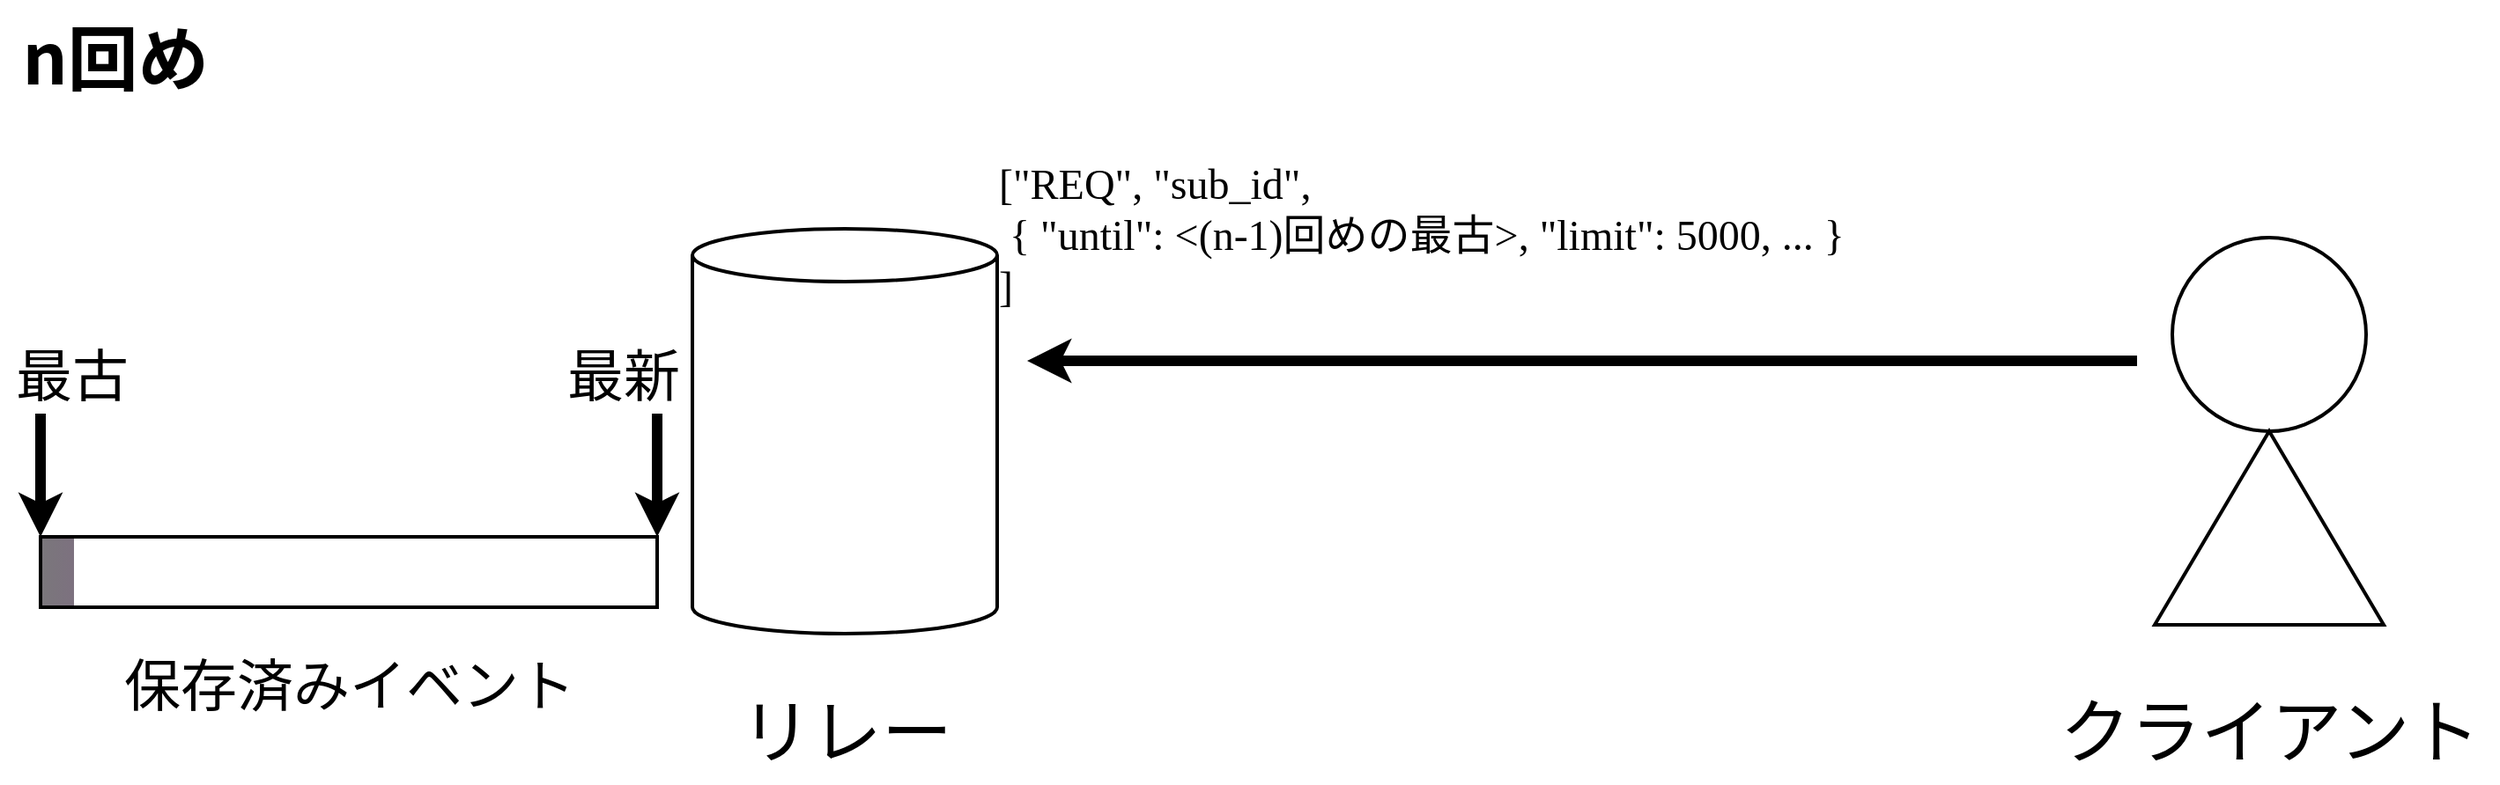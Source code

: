 <mxfile>
    <diagram id="YQlereqFKNG88Uhl_2Cm" name="ページ1">
        <mxGraphModel dx="1561" dy="1723" grid="1" gridSize="10" guides="1" tooltips="1" connect="1" arrows="1" fold="1" page="1" pageScale="1" pageWidth="1600" pageHeight="900" math="0" shadow="0">
            <root>
                <mxCell id="0"/>
                <mxCell id="1" parent="0"/>
                <mxCell id="6" value="" style="shape=cylinder3;whiteSpace=wrap;html=1;boundedLbl=1;backgroundOutline=1;size=15;strokeWidth=2;fontSize=40;fillColor=none;" parent="1" vertex="1">
                    <mxGeometry x="481" y="341" width="173" height="230" as="geometry"/>
                </mxCell>
                <mxCell id="7" value="" style="rounded=0;whiteSpace=wrap;html=1;strokeWidth=2;fontSize=40;fillColor=#AB08CC;gradientColor=#7A777B;gradientDirection=west;" parent="1" vertex="1">
                    <mxGeometry x="111" y="516" width="350" height="40" as="geometry"/>
                </mxCell>
                <mxCell id="9" value="" style="endArrow=classic;html=1;fontSize=40;strokeWidth=6;" parent="1" edge="1">
                    <mxGeometry width="50" height="50" relative="1" as="geometry">
                        <mxPoint x="1301" y="416" as="sourcePoint"/>
                        <mxPoint x="671" y="416" as="targetPoint"/>
                    </mxGeometry>
                </mxCell>
                <mxCell id="11" value="クライアント" style="text;html=1;align=center;verticalAlign=middle;resizable=0;points=[];autosize=1;strokeColor=none;fillColor=none;fontSize=40;strokeWidth=2;" parent="1" vertex="1">
                    <mxGeometry x="1246" y="596" width="260" height="60" as="geometry"/>
                </mxCell>
                <mxCell id="12" value="リレー" style="text;html=1;align=center;verticalAlign=middle;resizable=0;points=[];autosize=1;strokeColor=none;fillColor=none;fontSize=40;strokeWidth=2;" parent="1" vertex="1">
                    <mxGeometry x="497.5" y="596" width="140" height="60" as="geometry"/>
                </mxCell>
                <mxCell id="13" value="" style="endArrow=classic;html=1;strokeWidth=6;fontSize=40;entryX=0;entryY=0;entryDx=0;entryDy=0;" parent="1" target="7" edge="1">
                    <mxGeometry width="50" height="50" relative="1" as="geometry">
                        <mxPoint x="111" y="446" as="sourcePoint"/>
                        <mxPoint x="108" y="476" as="targetPoint"/>
                    </mxGeometry>
                </mxCell>
                <mxCell id="14" value="保存済みイベント" style="text;html=1;align=center;verticalAlign=middle;resizable=0;points=[];autosize=1;strokeColor=none;fillColor=none;fontSize=32;strokeWidth=2;" parent="1" vertex="1">
                    <mxGeometry x="146" y="576" width="280" height="50" as="geometry"/>
                </mxCell>
                <mxCell id="15" value="" style="endArrow=classic;html=1;strokeWidth=6;fontSize=40;entryX=1;entryY=0;entryDx=0;entryDy=0;" parent="1" target="7" edge="1">
                    <mxGeometry width="50" height="50" relative="1" as="geometry">
                        <mxPoint x="461" y="446" as="sourcePoint"/>
                        <mxPoint x="438" y="496" as="targetPoint"/>
                    </mxGeometry>
                </mxCell>
                <mxCell id="16" value="最古" style="text;html=1;align=left;verticalAlign=middle;resizable=0;points=[];autosize=1;strokeColor=none;fillColor=none;fontSize=32;" parent="1" vertex="1">
                    <mxGeometry x="95" y="400" width="90" height="50" as="geometry"/>
                </mxCell>
                <mxCell id="18" value="最新" style="text;html=1;align=right;verticalAlign=middle;resizable=0;points=[];autosize=1;strokeColor=none;fillColor=none;fontSize=32;" parent="1" vertex="1">
                    <mxGeometry x="385" y="400" width="90" height="50" as="geometry"/>
                </mxCell>
                <mxCell id="19" value="[&quot;REQ&quot;, &quot;sub_id&quot;, &lt;br style=&quot;font-size: 24px;&quot;&gt;&amp;nbsp;{ &quot;until&quot;: &amp;lt;(n-1)回めの最古&amp;gt;, &quot;limit&quot;: 5000, ... }&lt;br style=&quot;font-size: 24px;&quot;&gt;]" style="text;html=1;align=left;verticalAlign=middle;resizable=0;points=[];autosize=1;strokeColor=none;fillColor=none;fontSize=24;strokeWidth=2;fontFamily=JetBrains Mono;" parent="1" vertex="1">
                    <mxGeometry x="653" y="295" width="730" height="100" as="geometry"/>
                </mxCell>
                <mxCell id="20" value="" style="group" parent="1" vertex="1" connectable="0">
                    <mxGeometry x="1311" y="346" width="130" height="220" as="geometry"/>
                </mxCell>
                <mxCell id="3" value="" style="ellipse;whiteSpace=wrap;html=1;aspect=fixed;fontSize=40;fillColor=none;strokeWidth=2;" parent="20" vertex="1">
                    <mxGeometry x="10" width="110" height="110" as="geometry"/>
                </mxCell>
                <mxCell id="4" value="" style="triangle;whiteSpace=wrap;html=1;fontSize=40;rotation=-90;fillColor=none;strokeWidth=2;" parent="20" vertex="1">
                    <mxGeometry x="10" y="100" width="110" height="130" as="geometry"/>
                </mxCell>
                <mxCell id="32" value="" style="whiteSpace=wrap;html=1;fontSize=20;fillColor=#FFFFFF;strokeColor=none;rotation=0;" parent="1" vertex="1">
                    <mxGeometry x="130" y="517" width="330" height="38" as="geometry"/>
                </mxCell>
                <mxCell id="33" value="n回め" style="text;html=1;align=center;verticalAlign=middle;resizable=0;points=[];autosize=1;strokeColor=none;fillColor=none;fontFamily=Noto Sans CJK JP;fontSize=40;fontStyle=1" parent="1" vertex="1">
                    <mxGeometry x="88" y="211" width="130" height="60" as="geometry"/>
                </mxCell>
            </root>
        </mxGraphModel>
    </diagram>
</mxfile>
